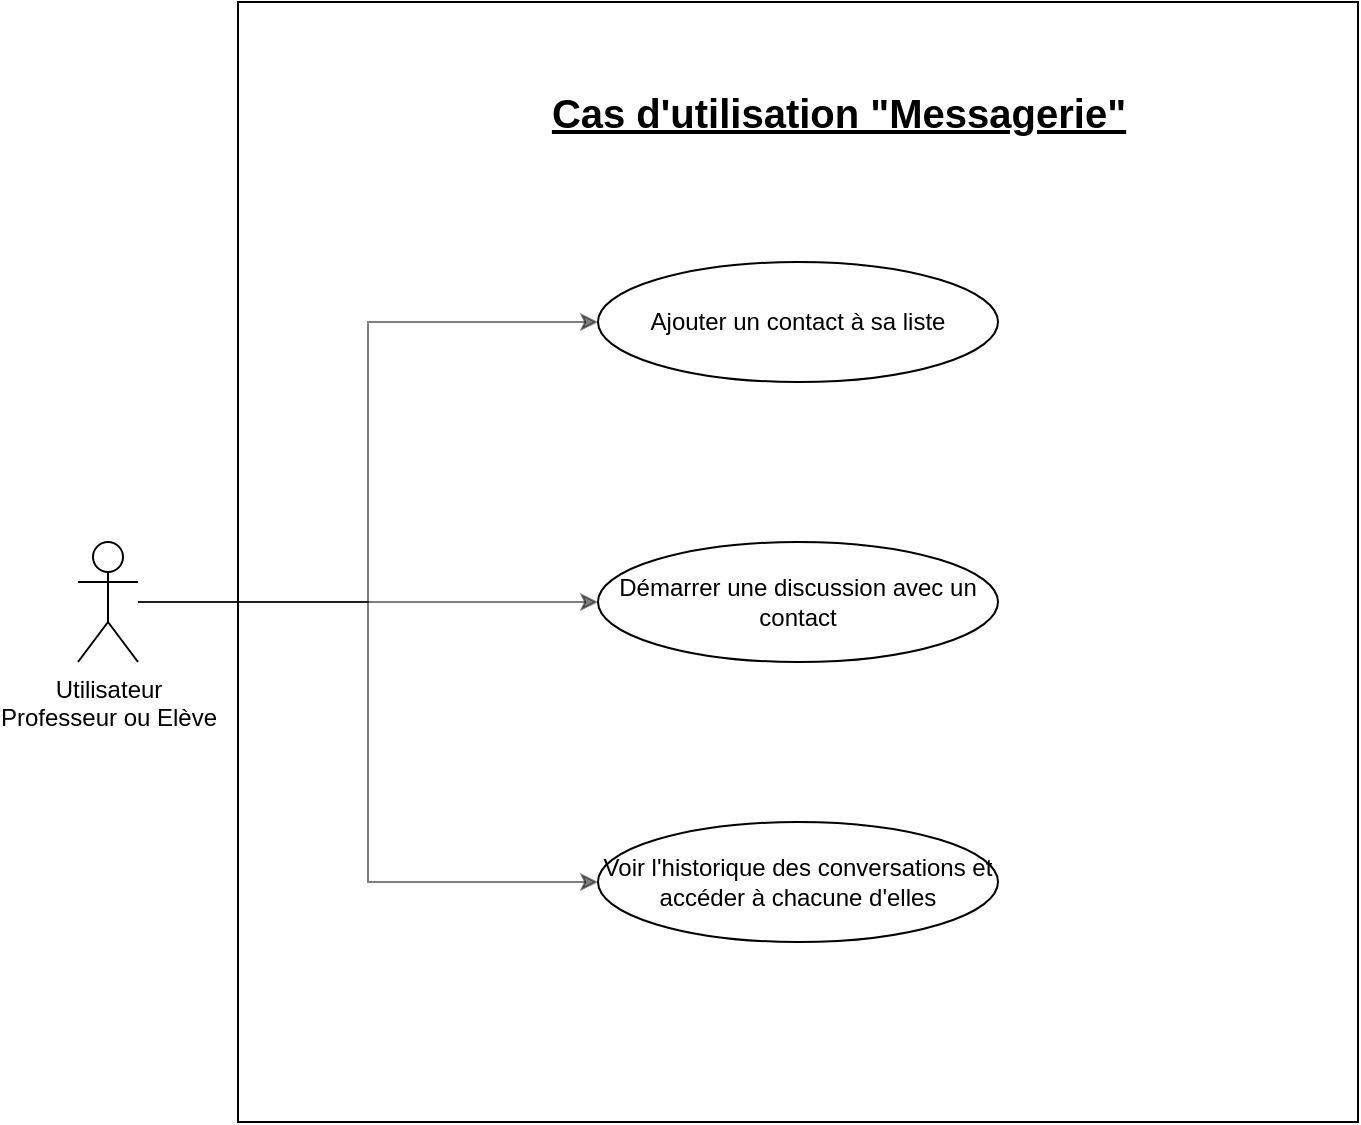 <mxfile version="14.5.1" type="device"><diagram id="pbvzX-3rY17ACfLRN-KZ" name="Page-1"><mxGraphModel dx="1024" dy="592" grid="1" gridSize="10" guides="1" tooltips="1" connect="1" arrows="1" fold="1" page="1" pageScale="1" pageWidth="827" pageHeight="1169" math="0" shadow="0"><root><mxCell id="0"/><mxCell id="1" parent="0"/><mxCell id="MEeJwPvar1ZSVrfSUjnp-56" value="" style="whiteSpace=wrap;html=1;aspect=fixed;fontSize=20;" parent="1" vertex="1"><mxGeometry x="120" width="560" height="560" as="geometry"/></mxCell><mxCell id="Fy9X-XF4lYrqWOZDs8ya-14" style="edgeStyle=orthogonalEdgeStyle;rounded=0;orthogonalLoop=1;jettySize=auto;html=1;entryX=0;entryY=0.5;entryDx=0;entryDy=0;opacity=50;" parent="1" source="MEeJwPvar1ZSVrfSUjnp-1" target="MEeJwPvar1ZSVrfSUjnp-4" edge="1"><mxGeometry relative="1" as="geometry"/></mxCell><mxCell id="Fy9X-XF4lYrqWOZDs8ya-15" style="edgeStyle=orthogonalEdgeStyle;rounded=0;orthogonalLoop=1;jettySize=auto;html=1;entryX=0;entryY=0.5;entryDx=0;entryDy=0;opacity=50;" parent="1" source="MEeJwPvar1ZSVrfSUjnp-1" target="Fy9X-XF4lYrqWOZDs8ya-2" edge="1"><mxGeometry relative="1" as="geometry"/></mxCell><mxCell id="Fy9X-XF4lYrqWOZDs8ya-16" style="edgeStyle=orthogonalEdgeStyle;rounded=0;orthogonalLoop=1;jettySize=auto;html=1;entryX=0;entryY=0.5;entryDx=0;entryDy=0;opacity=50;" parent="1" source="MEeJwPvar1ZSVrfSUjnp-1" target="MEeJwPvar1ZSVrfSUjnp-11" edge="1"><mxGeometry relative="1" as="geometry"/></mxCell><mxCell id="MEeJwPvar1ZSVrfSUjnp-1" value="Utilisateur&lt;br&gt;Professeur ou Elève" style="shape=umlActor;verticalLabelPosition=bottom;verticalAlign=top;html=1;outlineConnect=0;" parent="1" vertex="1"><mxGeometry x="40" y="270" width="30" height="60" as="geometry"/></mxCell><mxCell id="MEeJwPvar1ZSVrfSUjnp-4" value="Ajouter un contact à sa liste" style="ellipse;whiteSpace=wrap;html=1;" parent="1" vertex="1"><mxGeometry x="300" y="130" width="200" height="60" as="geometry"/></mxCell><mxCell id="MEeJwPvar1ZSVrfSUjnp-11" value="Voir l'historique des conversations et accéder à chacune d'elles" style="ellipse;whiteSpace=wrap;html=1;" parent="1" vertex="1"><mxGeometry x="300" y="410" width="200" height="60" as="geometry"/></mxCell><mxCell id="MEeJwPvar1ZSVrfSUjnp-40" value="Cas d'utilisation &quot;Messagerie&quot;" style="text;html=1;align=center;verticalAlign=middle;resizable=0;points=[];autosize=1;strokeColor=none;fontStyle=5;fontSize=20;" parent="1" vertex="1"><mxGeometry x="270" y="40" width="300" height="30" as="geometry"/></mxCell><mxCell id="Fy9X-XF4lYrqWOZDs8ya-2" value="Démarrer une discussion avec un contact" style="ellipse;whiteSpace=wrap;html=1;" parent="1" vertex="1"><mxGeometry x="300" y="270" width="200" height="60" as="geometry"/></mxCell></root></mxGraphModel></diagram></mxfile>